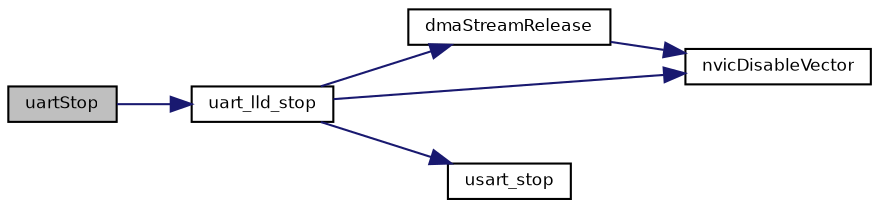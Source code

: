 digraph "uartStop"
{
  bgcolor="transparent";
  edge [fontname="Helvetica",fontsize="8",labelfontname="Helvetica",labelfontsize="8"];
  node [fontname="Helvetica",fontsize="8",shape=record];
  rankdir="LR";
  Node42 [label="uartStop",height=0.2,width=0.4,color="black", fillcolor="grey75", style="filled", fontcolor="black"];
  Node42 -> Node43 [color="midnightblue",fontsize="8",style="solid",fontname="Helvetica"];
  Node43 [label="uart_lld_stop",height=0.2,width=0.4,color="black",URL="$group___u_a_r_t.html#gafaad3561e487c2b75aa394c9f4249342",tooltip="Deactivates the UART peripheral. "];
  Node43 -> Node44 [color="midnightblue",fontsize="8",style="solid",fontname="Helvetica"];
  Node44 [label="dmaStreamRelease",height=0.2,width=0.4,color="black",URL="$group___s_t_m32___d_m_a.html#ga6427d36d4aba6469fd46e53bf972211e",tooltip="Releases a DMA stream. "];
  Node44 -> Node45 [color="midnightblue",fontsize="8",style="solid",fontname="Helvetica"];
  Node45 [label="nvicDisableVector",height=0.2,width=0.4,color="black",URL="$group___c_o_m_m_o_n___a_r_m_c_mx___n_v_i_c.html#gafdc14a7abfb6cb5fd2dd93a05767bbf8",tooltip="Disables an interrupt handler. "];
  Node43 -> Node45 [color="midnightblue",fontsize="8",style="solid",fontname="Helvetica"];
  Node43 -> Node46 [color="midnightblue",fontsize="8",style="solid",fontname="Helvetica"];
  Node46 [label="usart_stop",height=0.2,width=0.4,color="black",URL="$group___u_a_r_t.html#ga588507f9d46743f8433952ad9085018b",tooltip="USART de-initialization. "];
}
